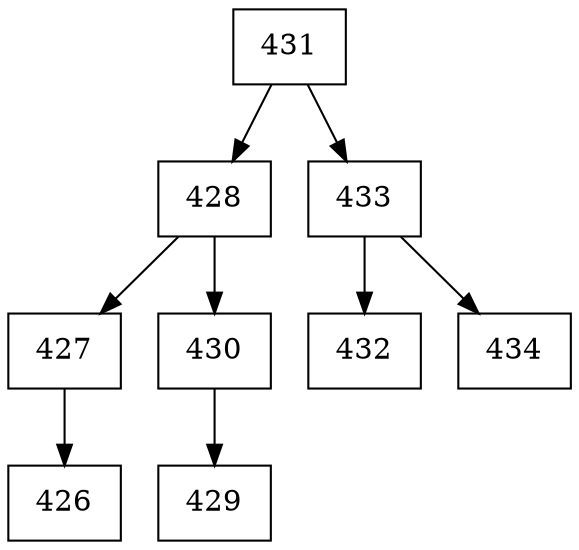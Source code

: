 digraph grafico{
rankdir=UD 
node[shape=box] 
concentrate=true 
nodo431[ shape=record, label ="431"];
nodo428[ shape=record, label ="428"];
nodo427[ shape=record, label ="427"];
nodo426[ shape=record, label ="426"];
nodo427->nodo426
nodo428->nodo427
nodo430[ shape=record, label ="430"];
nodo429[ shape=record, label ="429"];
nodo430->nodo429
nodo428->nodo430
nodo431->nodo428
nodo433[ shape=record, label ="433"];
nodo432[ shape=record, label ="432"];
nodo433->nodo432
nodo434[ shape=record, label ="434"];
nodo433->nodo434
nodo431->nodo433
}